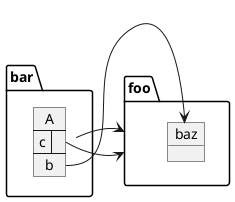 @startuml
package foo {
    object baz
}
package bar {
    map A {
        c =>
        b *-> foo.baz
    }
}

A::c -> foo
A -> foo
@enduml